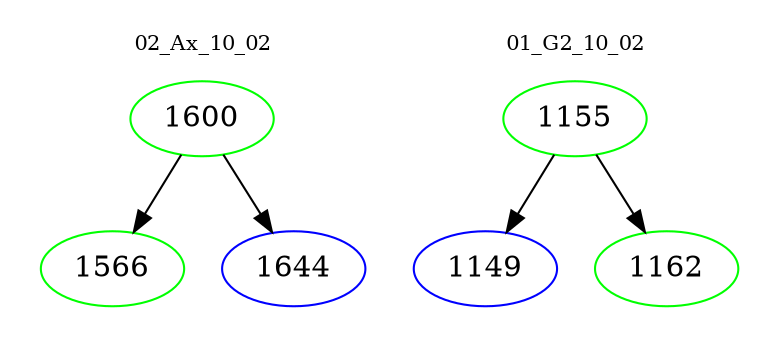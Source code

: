 digraph{
subgraph cluster_0 {
color = white
label = "02_Ax_10_02";
fontsize=10;
T0_1600 [label="1600", color="green"]
T0_1600 -> T0_1566 [color="black"]
T0_1566 [label="1566", color="green"]
T0_1600 -> T0_1644 [color="black"]
T0_1644 [label="1644", color="blue"]
}
subgraph cluster_1 {
color = white
label = "01_G2_10_02";
fontsize=10;
T1_1155 [label="1155", color="green"]
T1_1155 -> T1_1149 [color="black"]
T1_1149 [label="1149", color="blue"]
T1_1155 -> T1_1162 [color="black"]
T1_1162 [label="1162", color="green"]
}
}
